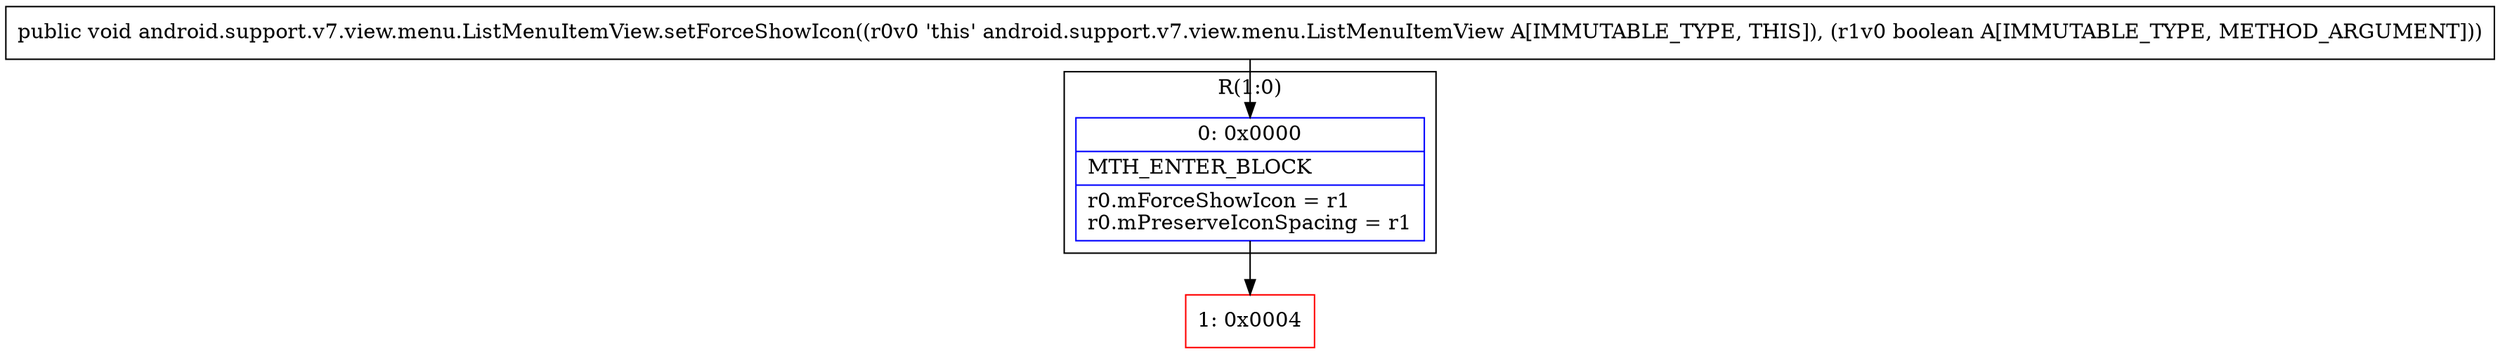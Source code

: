 digraph "CFG forandroid.support.v7.view.menu.ListMenuItemView.setForceShowIcon(Z)V" {
subgraph cluster_Region_2017546091 {
label = "R(1:0)";
node [shape=record,color=blue];
Node_0 [shape=record,label="{0\:\ 0x0000|MTH_ENTER_BLOCK\l|r0.mForceShowIcon = r1\lr0.mPreserveIconSpacing = r1\l}"];
}
Node_1 [shape=record,color=red,label="{1\:\ 0x0004}"];
MethodNode[shape=record,label="{public void android.support.v7.view.menu.ListMenuItemView.setForceShowIcon((r0v0 'this' android.support.v7.view.menu.ListMenuItemView A[IMMUTABLE_TYPE, THIS]), (r1v0 boolean A[IMMUTABLE_TYPE, METHOD_ARGUMENT])) }"];
MethodNode -> Node_0;
Node_0 -> Node_1;
}

